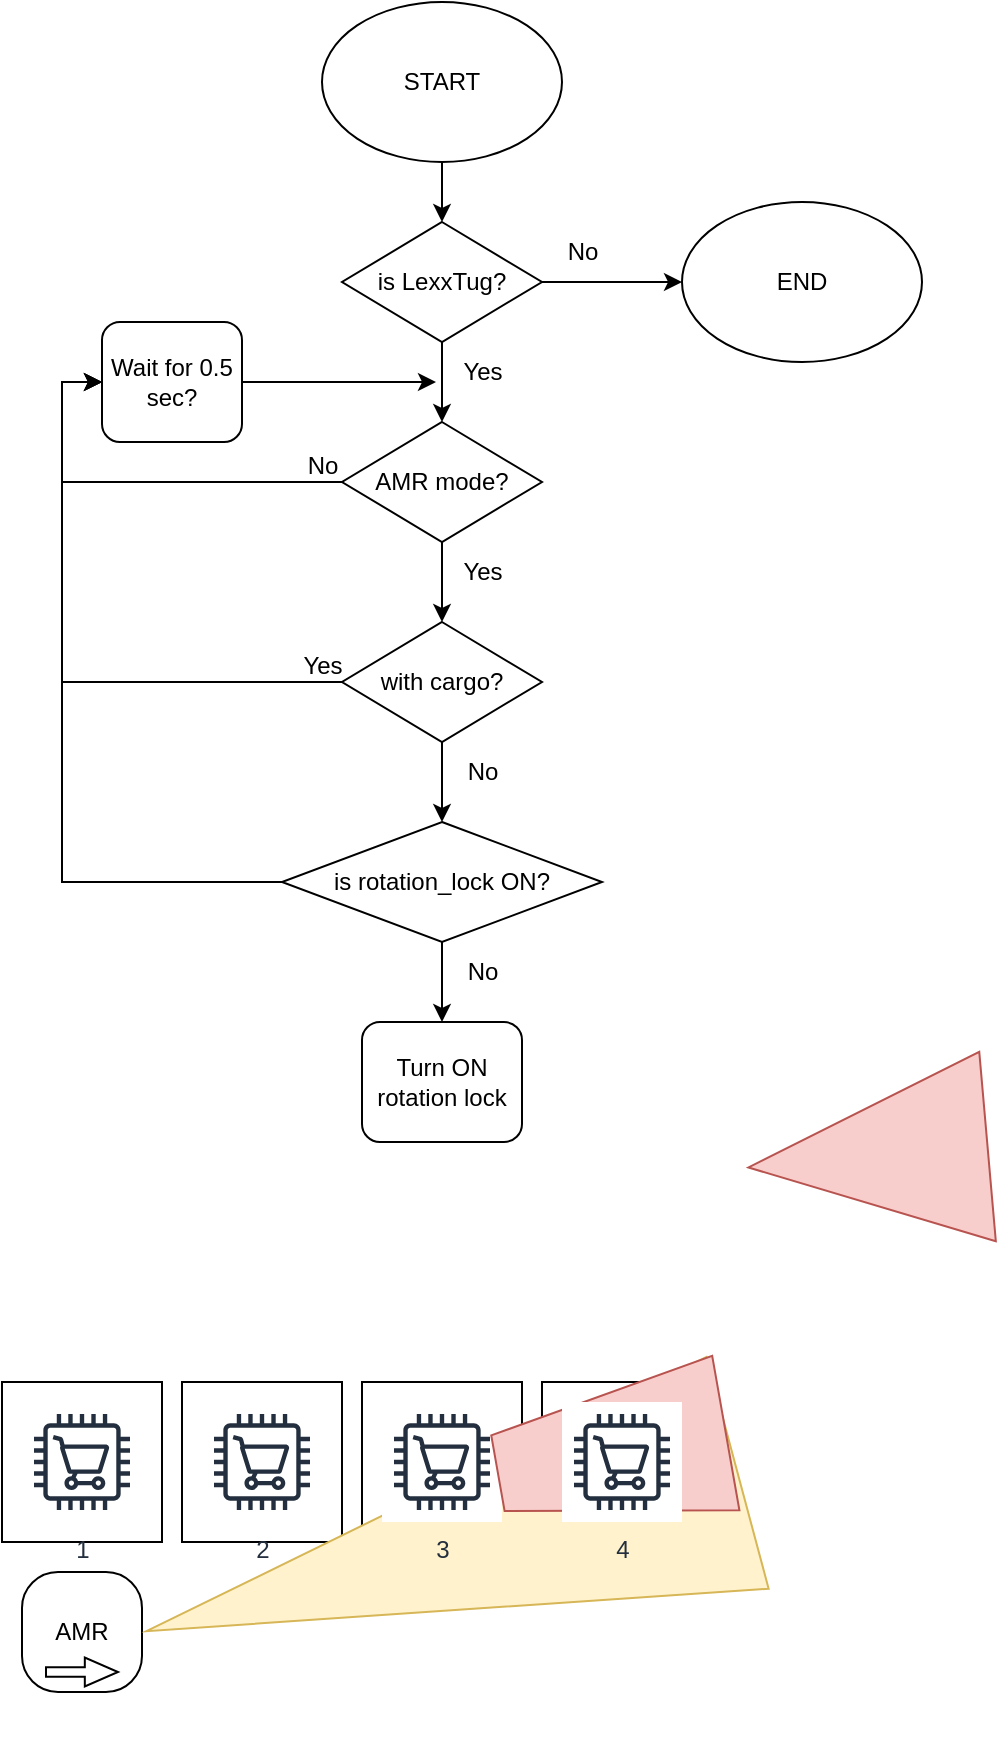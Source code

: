 <mxfile version="24.4.10" type="github">
  <diagram name="Page-1" id="g0RmpGVzYt457HzAfOx5">
    <mxGraphModel dx="546" dy="1452" grid="1" gridSize="10" guides="1" tooltips="1" connect="1" arrows="1" fold="1" page="1" pageScale="1" pageWidth="850" pageHeight="1100" math="0" shadow="0">
      <root>
        <mxCell id="0" />
        <mxCell id="1" parent="0" />
        <mxCell id="euXb0Mr9QbedLUkx5ALl-7" style="edgeStyle=orthogonalEdgeStyle;rounded=0;orthogonalLoop=1;jettySize=auto;html=1;exitX=0.5;exitY=1;exitDx=0;exitDy=0;entryX=0.5;entryY=0;entryDx=0;entryDy=0;" parent="1" source="euXb0Mr9QbedLUkx5ALl-2" target="euXb0Mr9QbedLUkx5ALl-3" edge="1">
          <mxGeometry relative="1" as="geometry" />
        </mxCell>
        <mxCell id="euXb0Mr9QbedLUkx5ALl-22" style="edgeStyle=orthogonalEdgeStyle;rounded=0;orthogonalLoop=1;jettySize=auto;html=1;exitX=1;exitY=0.5;exitDx=0;exitDy=0;" parent="1" source="euXb0Mr9QbedLUkx5ALl-2" target="euXb0Mr9QbedLUkx5ALl-21" edge="1">
          <mxGeometry relative="1" as="geometry" />
        </mxCell>
        <mxCell id="euXb0Mr9QbedLUkx5ALl-2" value="is LexxTug?" style="rhombus;whiteSpace=wrap;html=1;" parent="1" vertex="1">
          <mxGeometry x="350" y="100" width="100" height="60" as="geometry" />
        </mxCell>
        <mxCell id="euXb0Mr9QbedLUkx5ALl-8" style="edgeStyle=orthogonalEdgeStyle;rounded=0;orthogonalLoop=1;jettySize=auto;html=1;exitX=0.5;exitY=1;exitDx=0;exitDy=0;entryX=0.5;entryY=0;entryDx=0;entryDy=0;" parent="1" source="euXb0Mr9QbedLUkx5ALl-3" target="euXb0Mr9QbedLUkx5ALl-4" edge="1">
          <mxGeometry relative="1" as="geometry" />
        </mxCell>
        <mxCell id="euXb0Mr9QbedLUkx5ALl-26" style="edgeStyle=orthogonalEdgeStyle;rounded=0;orthogonalLoop=1;jettySize=auto;html=1;exitX=0;exitY=0.5;exitDx=0;exitDy=0;entryX=0;entryY=0.5;entryDx=0;entryDy=0;" parent="1" source="euXb0Mr9QbedLUkx5ALl-3" target="euXb0Mr9QbedLUkx5ALl-25" edge="1">
          <mxGeometry relative="1" as="geometry" />
        </mxCell>
        <mxCell id="euXb0Mr9QbedLUkx5ALl-3" value="AMR mode?" style="rhombus;whiteSpace=wrap;html=1;" parent="1" vertex="1">
          <mxGeometry x="350" y="200" width="100" height="60" as="geometry" />
        </mxCell>
        <mxCell id="euXb0Mr9QbedLUkx5ALl-9" style="edgeStyle=orthogonalEdgeStyle;rounded=0;orthogonalLoop=1;jettySize=auto;html=1;exitX=0.5;exitY=1;exitDx=0;exitDy=0;entryX=0.5;entryY=0;entryDx=0;entryDy=0;" parent="1" source="euXb0Mr9QbedLUkx5ALl-4" target="euXb0Mr9QbedLUkx5ALl-5" edge="1">
          <mxGeometry relative="1" as="geometry" />
        </mxCell>
        <mxCell id="euXb0Mr9QbedLUkx5ALl-29" style="edgeStyle=orthogonalEdgeStyle;rounded=0;orthogonalLoop=1;jettySize=auto;html=1;exitX=0;exitY=0.5;exitDx=0;exitDy=0;entryX=0;entryY=0.5;entryDx=0;entryDy=0;" parent="1" source="euXb0Mr9QbedLUkx5ALl-4" target="euXb0Mr9QbedLUkx5ALl-25" edge="1">
          <mxGeometry relative="1" as="geometry" />
        </mxCell>
        <mxCell id="euXb0Mr9QbedLUkx5ALl-4" value="with cargo?" style="rhombus;whiteSpace=wrap;html=1;" parent="1" vertex="1">
          <mxGeometry x="350" y="300" width="100" height="60" as="geometry" />
        </mxCell>
        <mxCell id="euXb0Mr9QbedLUkx5ALl-10" style="edgeStyle=orthogonalEdgeStyle;rounded=0;orthogonalLoop=1;jettySize=auto;html=1;exitX=0.5;exitY=1;exitDx=0;exitDy=0;entryX=0.5;entryY=0;entryDx=0;entryDy=0;" parent="1" source="euXb0Mr9QbedLUkx5ALl-5" target="euXb0Mr9QbedLUkx5ALl-6" edge="1">
          <mxGeometry relative="1" as="geometry" />
        </mxCell>
        <mxCell id="euXb0Mr9QbedLUkx5ALl-31" style="edgeStyle=orthogonalEdgeStyle;rounded=0;orthogonalLoop=1;jettySize=auto;html=1;exitX=0;exitY=0.5;exitDx=0;exitDy=0;entryX=0;entryY=0.5;entryDx=0;entryDy=0;" parent="1" source="euXb0Mr9QbedLUkx5ALl-5" target="euXb0Mr9QbedLUkx5ALl-25" edge="1">
          <mxGeometry relative="1" as="geometry" />
        </mxCell>
        <mxCell id="euXb0Mr9QbedLUkx5ALl-5" value="is rotation_lock ON?" style="rhombus;whiteSpace=wrap;html=1;" parent="1" vertex="1">
          <mxGeometry x="320" y="400" width="160" height="60" as="geometry" />
        </mxCell>
        <mxCell id="euXb0Mr9QbedLUkx5ALl-6" value="Turn ON rotation lock" style="rounded=1;whiteSpace=wrap;html=1;" parent="1" vertex="1">
          <mxGeometry x="360" y="500" width="80" height="60" as="geometry" />
        </mxCell>
        <mxCell id="euXb0Mr9QbedLUkx5ALl-14" value="Yes" style="text;html=1;align=center;verticalAlign=middle;resizable=0;points=[];autosize=1;strokeColor=none;fillColor=none;" parent="1" vertex="1">
          <mxGeometry x="400" y="160" width="40" height="30" as="geometry" />
        </mxCell>
        <mxCell id="euXb0Mr9QbedLUkx5ALl-15" value="Yes" style="text;html=1;align=center;verticalAlign=middle;resizable=0;points=[];autosize=1;strokeColor=none;fillColor=none;" parent="1" vertex="1">
          <mxGeometry x="400" y="260" width="40" height="30" as="geometry" />
        </mxCell>
        <mxCell id="euXb0Mr9QbedLUkx5ALl-16" value="No" style="text;html=1;align=center;verticalAlign=middle;resizable=0;points=[];autosize=1;strokeColor=none;fillColor=none;" parent="1" vertex="1">
          <mxGeometry x="400" y="360" width="40" height="30" as="geometry" />
        </mxCell>
        <mxCell id="euXb0Mr9QbedLUkx5ALl-17" value="No" style="text;html=1;align=center;verticalAlign=middle;resizable=0;points=[];autosize=1;strokeColor=none;fillColor=none;" parent="1" vertex="1">
          <mxGeometry x="400" y="460" width="40" height="30" as="geometry" />
        </mxCell>
        <mxCell id="euXb0Mr9QbedLUkx5ALl-19" style="edgeStyle=orthogonalEdgeStyle;rounded=0;orthogonalLoop=1;jettySize=auto;html=1;exitX=0.5;exitY=1;exitDx=0;exitDy=0;entryX=0.5;entryY=0;entryDx=0;entryDy=0;" parent="1" source="euXb0Mr9QbedLUkx5ALl-18" target="euXb0Mr9QbedLUkx5ALl-2" edge="1">
          <mxGeometry relative="1" as="geometry" />
        </mxCell>
        <mxCell id="euXb0Mr9QbedLUkx5ALl-18" value="START" style="ellipse;whiteSpace=wrap;html=1;" parent="1" vertex="1">
          <mxGeometry x="340" y="-10" width="120" height="80" as="geometry" />
        </mxCell>
        <mxCell id="euXb0Mr9QbedLUkx5ALl-21" value="END" style="ellipse;whiteSpace=wrap;html=1;" parent="1" vertex="1">
          <mxGeometry x="520" y="90" width="120" height="80" as="geometry" />
        </mxCell>
        <mxCell id="euXb0Mr9QbedLUkx5ALl-23" value="No" style="text;html=1;align=center;verticalAlign=middle;resizable=0;points=[];autosize=1;strokeColor=none;fillColor=none;" parent="1" vertex="1">
          <mxGeometry x="450" y="100" width="40" height="30" as="geometry" />
        </mxCell>
        <mxCell id="euXb0Mr9QbedLUkx5ALl-25" value="Wait for 0.5 sec?" style="rounded=1;whiteSpace=wrap;html=1;" parent="1" vertex="1">
          <mxGeometry x="230" y="150" width="70" height="60" as="geometry" />
        </mxCell>
        <mxCell id="euXb0Mr9QbedLUkx5ALl-27" style="edgeStyle=orthogonalEdgeStyle;rounded=0;orthogonalLoop=1;jettySize=auto;html=1;exitX=1;exitY=0.5;exitDx=0;exitDy=0;entryX=-0.075;entryY=0.667;entryDx=0;entryDy=0;entryPerimeter=0;" parent="1" source="euXb0Mr9QbedLUkx5ALl-25" target="euXb0Mr9QbedLUkx5ALl-14" edge="1">
          <mxGeometry relative="1" as="geometry" />
        </mxCell>
        <mxCell id="euXb0Mr9QbedLUkx5ALl-28" value="No" style="text;html=1;align=center;verticalAlign=middle;resizable=0;points=[];autosize=1;strokeColor=none;fillColor=none;" parent="1" vertex="1">
          <mxGeometry x="320" y="207" width="40" height="30" as="geometry" />
        </mxCell>
        <mxCell id="euXb0Mr9QbedLUkx5ALl-30" value="Yes" style="text;html=1;align=center;verticalAlign=middle;resizable=0;points=[];autosize=1;strokeColor=none;fillColor=none;" parent="1" vertex="1">
          <mxGeometry x="320" y="307" width="40" height="30" as="geometry" />
        </mxCell>
        <mxCell id="tbyUri8a9nl8I9PIPJl9-1" value="AMR" style="whiteSpace=wrap;html=1;aspect=fixed;rounded=1;arcSize=30;" vertex="1" parent="1">
          <mxGeometry x="190" y="775" width="60" height="60" as="geometry" />
        </mxCell>
        <mxCell id="tbyUri8a9nl8I9PIPJl9-2" value="" style="whiteSpace=wrap;html=1;aspect=fixed;" vertex="1" parent="1">
          <mxGeometry x="180" y="680" width="80" height="80" as="geometry" />
        </mxCell>
        <mxCell id="tbyUri8a9nl8I9PIPJl9-3" value="" style="whiteSpace=wrap;html=1;aspect=fixed;" vertex="1" parent="1">
          <mxGeometry x="270" y="680" width="80" height="80" as="geometry" />
        </mxCell>
        <mxCell id="tbyUri8a9nl8I9PIPJl9-4" value="" style="whiteSpace=wrap;html=1;aspect=fixed;" vertex="1" parent="1">
          <mxGeometry x="360" y="680" width="80" height="80" as="geometry" />
        </mxCell>
        <mxCell id="tbyUri8a9nl8I9PIPJl9-5" value="" style="whiteSpace=wrap;html=1;aspect=fixed;" vertex="1" parent="1">
          <mxGeometry x="450" y="680" width="80" height="80" as="geometry" />
        </mxCell>
        <mxCell id="tbyUri8a9nl8I9PIPJl9-6" value="" style="triangle;whiteSpace=wrap;html=1;rotation=-195;fillColor=#fff2cc;strokeColor=#d6b656;" vertex="1" parent="1">
          <mxGeometry x="247" y="705" width="306" height="120" as="geometry" />
        </mxCell>
        <mxCell id="tbyUri8a9nl8I9PIPJl9-8" value="2" style="sketch=0;outlineConnect=0;fontColor=#232F3E;gradientColor=none;strokeColor=#232F3E;fillColor=#ffffff;dashed=0;verticalLabelPosition=bottom;verticalAlign=top;align=center;html=1;fontSize=12;fontStyle=0;aspect=fixed;shape=mxgraph.aws4.resourceIcon;resIcon=mxgraph.aws4.cart;" vertex="1" parent="1">
          <mxGeometry x="280" y="690" width="60" height="60" as="geometry" />
        </mxCell>
        <mxCell id="tbyUri8a9nl8I9PIPJl9-9" value="3" style="sketch=0;outlineConnect=0;fontColor=#232F3E;gradientColor=none;strokeColor=#232F3E;fillColor=#ffffff;dashed=0;verticalLabelPosition=bottom;verticalAlign=top;align=center;html=1;fontSize=12;fontStyle=0;aspect=fixed;shape=mxgraph.aws4.resourceIcon;resIcon=mxgraph.aws4.cart;" vertex="1" parent="1">
          <mxGeometry x="370" y="690" width="60" height="60" as="geometry" />
        </mxCell>
        <mxCell id="tbyUri8a9nl8I9PIPJl9-13" value="" style="triangle;whiteSpace=wrap;html=1;rotation=-185;fillColor=#f8cecc;strokeColor=#b85450;" vertex="1" parent="1">
          <mxGeometry x="553" y="520" width="120" height="95" as="geometry" />
        </mxCell>
        <mxCell id="tbyUri8a9nl8I9PIPJl9-15" value="" style="shape=trapezoid;perimeter=trapezoidPerimeter;whiteSpace=wrap;html=1;fixedSize=1;fillColor=#f8cecc;strokeColor=#b85450;rotation=-100;" vertex="1" parent="1">
          <mxGeometry x="445.73" y="657.7" width="78.41" height="115.69" as="geometry" />
        </mxCell>
        <mxCell id="tbyUri8a9nl8I9PIPJl9-10" value="4" style="sketch=0;outlineConnect=0;fontColor=#232F3E;gradientColor=none;strokeColor=#232F3E;fillColor=#ffffff;dashed=0;verticalLabelPosition=bottom;verticalAlign=top;align=center;html=1;fontSize=12;fontStyle=0;aspect=fixed;shape=mxgraph.aws4.resourceIcon;resIcon=mxgraph.aws4.cart;" vertex="1" parent="1">
          <mxGeometry x="460" y="690" width="60" height="60" as="geometry" />
        </mxCell>
        <mxCell id="tbyUri8a9nl8I9PIPJl9-11" value="1" style="sketch=0;outlineConnect=0;fontColor=#232F3E;gradientColor=none;strokeColor=#232F3E;fillColor=#ffffff;dashed=0;verticalLabelPosition=bottom;verticalAlign=top;align=center;html=1;fontSize=12;fontStyle=0;aspect=fixed;shape=mxgraph.aws4.resourceIcon;resIcon=mxgraph.aws4.cart;" vertex="1" parent="1">
          <mxGeometry x="190" y="690" width="60" height="60" as="geometry" />
        </mxCell>
        <mxCell id="tbyUri8a9nl8I9PIPJl9-16" value="" style="shape=flexArrow;endArrow=classic;html=1;rounded=0;endWidth=8.796;endSize=5.197;width=4.63;" edge="1" parent="1">
          <mxGeometry width="50" height="50" relative="1" as="geometry">
            <mxPoint x="201.5" y="825" as="sourcePoint" />
            <mxPoint x="238.5" y="825" as="targetPoint" />
          </mxGeometry>
        </mxCell>
      </root>
    </mxGraphModel>
  </diagram>
</mxfile>

